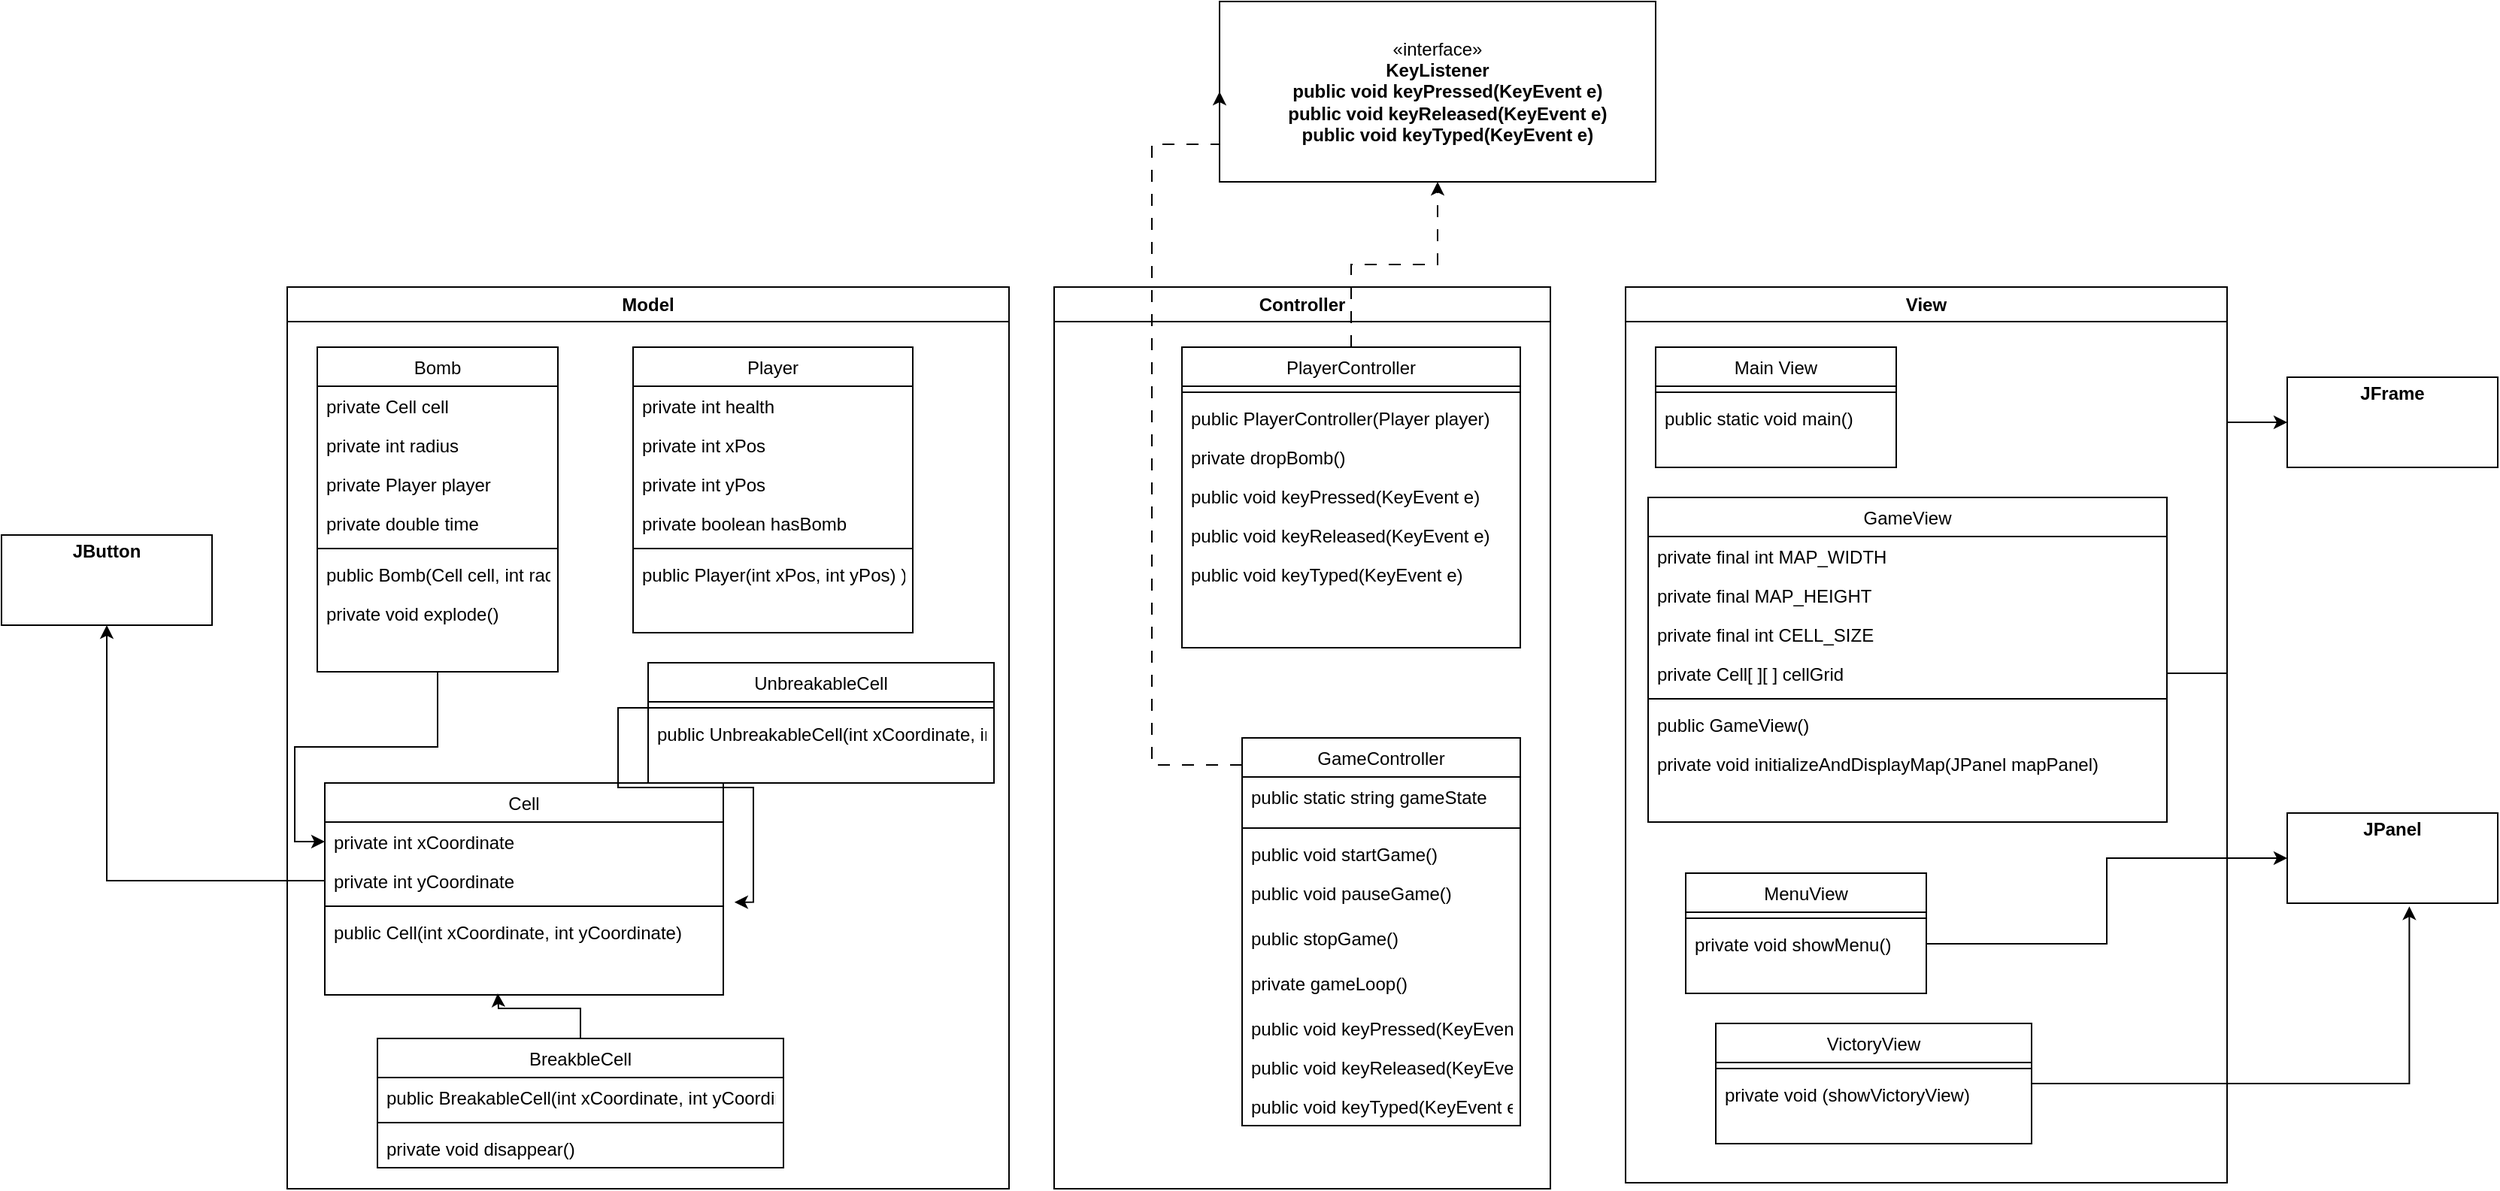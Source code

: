 <mxfile version="24.5.2" type="github">
  <diagram id="C5RBs43oDa-KdzZeNtuy" name="Page-1">
    <mxGraphModel dx="3616" dy="1164" grid="1" gridSize="10" guides="1" tooltips="1" connect="1" arrows="1" fold="1" page="1" pageScale="1" pageWidth="827" pageHeight="1169" math="0" shadow="0">
      <root>
        <mxCell id="WIyWlLk6GJQsqaUBKTNV-0" />
        <mxCell id="WIyWlLk6GJQsqaUBKTNV-1" parent="WIyWlLk6GJQsqaUBKTNV-0" />
        <mxCell id="SvHluJgoHoBo37kigCSk-29" value="Model" style="swimlane;whiteSpace=wrap;html=1;" parent="WIyWlLk6GJQsqaUBKTNV-1" vertex="1">
          <mxGeometry x="110" y="360" width="480" height="600" as="geometry" />
        </mxCell>
        <mxCell id="JDhvidMM-WUfy91cAQVG-0" value="Cell" style="swimlane;fontStyle=0;align=center;verticalAlign=top;childLayout=stackLayout;horizontal=1;startSize=26;horizontalStack=0;resizeParent=1;resizeLast=0;collapsible=1;marginBottom=0;rounded=0;shadow=0;strokeWidth=1;" parent="SvHluJgoHoBo37kigCSk-29" vertex="1">
          <mxGeometry x="25" y="330" width="265" height="141" as="geometry">
            <mxRectangle x="350" y="70" width="160" height="26" as="alternateBounds" />
          </mxGeometry>
        </mxCell>
        <mxCell id="JDhvidMM-WUfy91cAQVG-1" value="private int xCoordinate" style="text;align=left;verticalAlign=top;spacingLeft=4;spacingRight=4;overflow=hidden;rotatable=0;points=[[0,0.5],[1,0.5]];portConstraint=eastwest;" parent="JDhvidMM-WUfy91cAQVG-0" vertex="1">
          <mxGeometry y="26" width="265" height="26" as="geometry" />
        </mxCell>
        <mxCell id="JDhvidMM-WUfy91cAQVG-2" value="private int yCoordinate" style="text;align=left;verticalAlign=top;spacingLeft=4;spacingRight=4;overflow=hidden;rotatable=0;points=[[0,0.5],[1,0.5]];portConstraint=eastwest;rounded=0;shadow=0;html=0;" parent="JDhvidMM-WUfy91cAQVG-0" vertex="1">
          <mxGeometry y="52" width="265" height="26" as="geometry" />
        </mxCell>
        <mxCell id="JDhvidMM-WUfy91cAQVG-6" value="" style="line;html=1;strokeWidth=1;align=left;verticalAlign=middle;spacingTop=-1;spacingLeft=3;spacingRight=3;rotatable=0;labelPosition=right;points=[];portConstraint=eastwest;" parent="JDhvidMM-WUfy91cAQVG-0" vertex="1">
          <mxGeometry y="78" width="265" height="8" as="geometry" />
        </mxCell>
        <mxCell id="ht_oOcngCgunCOYZhGNy-42" value="public Cell(int xCoordinate, int yCoordinate)" style="text;align=left;verticalAlign=top;spacingLeft=4;spacingRight=4;overflow=hidden;rotatable=0;points=[[0,0.5],[1,0.5]];portConstraint=eastwest;rounded=0;shadow=0;html=0;" parent="JDhvidMM-WUfy91cAQVG-0" vertex="1">
          <mxGeometry y="86" width="265" height="26" as="geometry" />
        </mxCell>
        <mxCell id="SvHluJgoHoBo37kigCSk-0" value="UnbreakableCell" style="swimlane;fontStyle=0;align=center;verticalAlign=top;childLayout=stackLayout;horizontal=1;startSize=26;horizontalStack=0;resizeParent=1;resizeLast=0;collapsible=1;marginBottom=0;rounded=0;shadow=0;strokeWidth=1;" parent="SvHluJgoHoBo37kigCSk-29" vertex="1">
          <mxGeometry x="240" y="250" width="230" height="80" as="geometry">
            <mxRectangle x="350" y="70" width="160" height="26" as="alternateBounds" />
          </mxGeometry>
        </mxCell>
        <mxCell id="SvHluJgoHoBo37kigCSk-4" value="" style="line;html=1;strokeWidth=1;align=left;verticalAlign=middle;spacingTop=-1;spacingLeft=3;spacingRight=3;rotatable=0;labelPosition=right;points=[];portConstraint=eastwest;" parent="SvHluJgoHoBo37kigCSk-0" vertex="1">
          <mxGeometry y="26" width="230" height="8" as="geometry" />
        </mxCell>
        <mxCell id="ht_oOcngCgunCOYZhGNy-44" value="public UnbreakableCell(int xCoordinate, int yCoordinate)" style="text;align=left;verticalAlign=top;spacingLeft=4;spacingRight=4;overflow=hidden;rotatable=0;points=[[0,0.5],[1,0.5]];portConstraint=eastwest;rounded=0;shadow=0;html=0;" parent="SvHluJgoHoBo37kigCSk-0" vertex="1">
          <mxGeometry y="34" width="230" height="26" as="geometry" />
        </mxCell>
        <mxCell id="ht_oOcngCgunCOYZhGNy-45" style="edgeStyle=orthogonalEdgeStyle;rounded=0;orthogonalLoop=1;jettySize=auto;html=1;" parent="SvHluJgoHoBo37kigCSk-29" source="SvHluJgoHoBo37kigCSk-7" edge="1">
          <mxGeometry relative="1" as="geometry">
            <mxPoint x="140" y="470" as="targetPoint" />
          </mxGeometry>
        </mxCell>
        <mxCell id="SvHluJgoHoBo37kigCSk-7" value="BreakbleCell" style="swimlane;fontStyle=0;align=center;verticalAlign=top;childLayout=stackLayout;horizontal=1;startSize=26;horizontalStack=0;resizeParent=1;resizeLast=0;collapsible=1;marginBottom=0;rounded=0;shadow=0;strokeWidth=1;" parent="SvHluJgoHoBo37kigCSk-29" vertex="1">
          <mxGeometry x="60" y="500" width="270" height="86" as="geometry">
            <mxRectangle x="350" y="70" width="160" height="26" as="alternateBounds" />
          </mxGeometry>
        </mxCell>
        <mxCell id="ht_oOcngCgunCOYZhGNy-46" value="public BreakableCell(int xCoordinate, int yCoordinate)" style="text;align=left;verticalAlign=top;spacingLeft=4;spacingRight=4;overflow=hidden;rotatable=0;points=[[0,0.5],[1,0.5]];portConstraint=eastwest;rounded=0;shadow=0;html=0;" parent="SvHluJgoHoBo37kigCSk-7" vertex="1">
          <mxGeometry y="26" width="270" height="26" as="geometry" />
        </mxCell>
        <mxCell id="SvHluJgoHoBo37kigCSk-8" value="" style="line;html=1;strokeWidth=1;align=left;verticalAlign=middle;spacingTop=-1;spacingLeft=3;spacingRight=3;rotatable=0;labelPosition=right;points=[];portConstraint=eastwest;" parent="SvHluJgoHoBo37kigCSk-7" vertex="1">
          <mxGeometry y="52" width="270" height="8" as="geometry" />
        </mxCell>
        <mxCell id="SvHluJgoHoBo37kigCSk-12" value="private void disappear()" style="text;align=left;verticalAlign=top;spacingLeft=4;spacingRight=4;overflow=hidden;rotatable=0;points=[[0,0.5],[1,0.5]];portConstraint=eastwest;rounded=0;shadow=0;html=0;" parent="SvHluJgoHoBo37kigCSk-7" vertex="1">
          <mxGeometry y="60" width="270" height="26" as="geometry" />
        </mxCell>
        <mxCell id="LbmWd9VjXviLBl3tB9bs-0" value="" style="edgeStyle=orthogonalEdgeStyle;rounded=0;orthogonalLoop=1;jettySize=auto;html=1;" edge="1" parent="SvHluJgoHoBo37kigCSk-29" source="zkfFHV4jXpPFQw0GAbJ--17" target="JDhvidMM-WUfy91cAQVG-1">
          <mxGeometry relative="1" as="geometry" />
        </mxCell>
        <mxCell id="zkfFHV4jXpPFQw0GAbJ--17" value="Bomb" style="swimlane;fontStyle=0;align=center;verticalAlign=top;childLayout=stackLayout;horizontal=1;startSize=26;horizontalStack=0;resizeParent=1;resizeLast=0;collapsible=1;marginBottom=0;rounded=0;shadow=0;strokeWidth=1;" parent="SvHluJgoHoBo37kigCSk-29" vertex="1">
          <mxGeometry x="20" y="40" width="160" height="216" as="geometry">
            <mxRectangle x="550" y="140" width="160" height="26" as="alternateBounds" />
          </mxGeometry>
        </mxCell>
        <mxCell id="zkfFHV4jXpPFQw0GAbJ--18" value="private Cell cell" style="text;align=left;verticalAlign=top;spacingLeft=4;spacingRight=4;overflow=hidden;rotatable=0;points=[[0,0.5],[1,0.5]];portConstraint=eastwest;" parent="zkfFHV4jXpPFQw0GAbJ--17" vertex="1">
          <mxGeometry y="26" width="160" height="26" as="geometry" />
        </mxCell>
        <mxCell id="SvHluJgoHoBo37kigCSk-11" value="private int radius" style="text;align=left;verticalAlign=top;spacingLeft=4;spacingRight=4;overflow=hidden;rotatable=0;points=[[0,0.5],[1,0.5]];portConstraint=eastwest;rounded=0;shadow=0;html=0;" parent="zkfFHV4jXpPFQw0GAbJ--17" vertex="1">
          <mxGeometry y="52" width="160" height="26" as="geometry" />
        </mxCell>
        <mxCell id="ht_oOcngCgunCOYZhGNy-38" value="private Player player" style="text;align=left;verticalAlign=top;spacingLeft=4;spacingRight=4;overflow=hidden;rotatable=0;points=[[0,0.5],[1,0.5]];portConstraint=eastwest;rounded=0;shadow=0;html=0;" parent="zkfFHV4jXpPFQw0GAbJ--17" vertex="1">
          <mxGeometry y="78" width="160" height="26" as="geometry" />
        </mxCell>
        <mxCell id="zkfFHV4jXpPFQw0GAbJ--20" value="private double time" style="text;align=left;verticalAlign=top;spacingLeft=4;spacingRight=4;overflow=hidden;rotatable=0;points=[[0,0.5],[1,0.5]];portConstraint=eastwest;rounded=0;shadow=0;html=0;" parent="zkfFHV4jXpPFQw0GAbJ--17" vertex="1">
          <mxGeometry y="104" width="160" height="26" as="geometry" />
        </mxCell>
        <mxCell id="zkfFHV4jXpPFQw0GAbJ--23" value="" style="line;html=1;strokeWidth=1;align=left;verticalAlign=middle;spacingTop=-1;spacingLeft=3;spacingRight=3;rotatable=0;labelPosition=right;points=[];portConstraint=eastwest;" parent="zkfFHV4jXpPFQw0GAbJ--17" vertex="1">
          <mxGeometry y="130" width="160" height="8" as="geometry" />
        </mxCell>
        <mxCell id="ht_oOcngCgunCOYZhGNy-48" value="public Bomb(Cell cell, int radius, Player player, duble time )" style="text;align=left;verticalAlign=top;spacingLeft=4;spacingRight=4;overflow=hidden;rotatable=0;points=[[0,0.5],[1,0.5]];portConstraint=eastwest;" parent="zkfFHV4jXpPFQw0GAbJ--17" vertex="1">
          <mxGeometry y="138" width="160" height="26" as="geometry" />
        </mxCell>
        <mxCell id="SvHluJgoHoBo37kigCSk-13" value="private void explode()" style="text;align=left;verticalAlign=top;spacingLeft=4;spacingRight=4;overflow=hidden;rotatable=0;points=[[0,0.5],[1,0.5]];portConstraint=eastwest;rounded=0;shadow=0;html=0;" parent="zkfFHV4jXpPFQw0GAbJ--17" vertex="1">
          <mxGeometry y="164" width="160" height="26" as="geometry" />
        </mxCell>
        <mxCell id="SvHluJgoHoBo37kigCSk-46" style="edgeStyle=orthogonalEdgeStyle;rounded=0;orthogonalLoop=1;jettySize=auto;html=1;entryX=1.028;entryY=1.051;entryDx=0;entryDy=0;entryPerimeter=0;" parent="SvHluJgoHoBo37kigCSk-29" source="SvHluJgoHoBo37kigCSk-4" target="JDhvidMM-WUfy91cAQVG-2" edge="1">
          <mxGeometry relative="1" as="geometry" />
        </mxCell>
        <mxCell id="ht_oOcngCgunCOYZhGNy-28" value="Player" style="swimlane;fontStyle=0;align=center;verticalAlign=top;childLayout=stackLayout;horizontal=1;startSize=26;horizontalStack=0;resizeParent=1;resizeLast=0;collapsible=1;marginBottom=0;rounded=0;shadow=0;strokeWidth=1;" parent="SvHluJgoHoBo37kigCSk-29" vertex="1">
          <mxGeometry x="230" y="40" width="186" height="190" as="geometry">
            <mxRectangle x="350" y="70" width="160" height="26" as="alternateBounds" />
          </mxGeometry>
        </mxCell>
        <mxCell id="ht_oOcngCgunCOYZhGNy-32" value="private int health" style="text;align=left;verticalAlign=top;spacingLeft=4;spacingRight=4;overflow=hidden;rotatable=0;points=[[0,0.5],[1,0.5]];portConstraint=eastwest;" parent="ht_oOcngCgunCOYZhGNy-28" vertex="1">
          <mxGeometry y="26" width="186" height="26" as="geometry" />
        </mxCell>
        <mxCell id="ht_oOcngCgunCOYZhGNy-33" value="private int xPos" style="text;align=left;verticalAlign=top;spacingLeft=4;spacingRight=4;overflow=hidden;rotatable=0;points=[[0,0.5],[1,0.5]];portConstraint=eastwest;" parent="ht_oOcngCgunCOYZhGNy-28" vertex="1">
          <mxGeometry y="52" width="186" height="26" as="geometry" />
        </mxCell>
        <mxCell id="ht_oOcngCgunCOYZhGNy-34" value="private int yPos" style="text;align=left;verticalAlign=top;spacingLeft=4;spacingRight=4;overflow=hidden;rotatable=0;points=[[0,0.5],[1,0.5]];portConstraint=eastwest;" parent="ht_oOcngCgunCOYZhGNy-28" vertex="1">
          <mxGeometry y="78" width="186" height="26" as="geometry" />
        </mxCell>
        <mxCell id="ht_oOcngCgunCOYZhGNy-39" value="private boolean hasBomb" style="text;align=left;verticalAlign=top;spacingLeft=4;spacingRight=4;overflow=hidden;rotatable=0;points=[[0,0.5],[1,0.5]];portConstraint=eastwest;" parent="ht_oOcngCgunCOYZhGNy-28" vertex="1">
          <mxGeometry y="104" width="186" height="26" as="geometry" />
        </mxCell>
        <mxCell id="ht_oOcngCgunCOYZhGNy-29" value="" style="line;html=1;strokeWidth=1;align=left;verticalAlign=middle;spacingTop=-1;spacingLeft=3;spacingRight=3;rotatable=0;labelPosition=right;points=[];portConstraint=eastwest;" parent="ht_oOcngCgunCOYZhGNy-28" vertex="1">
          <mxGeometry y="130" width="186" height="8" as="geometry" />
        </mxCell>
        <mxCell id="ht_oOcngCgunCOYZhGNy-47" value="public Player(int xPos, int yPos) )" style="text;align=left;verticalAlign=top;spacingLeft=4;spacingRight=4;overflow=hidden;rotatable=0;points=[[0,0.5],[1,0.5]];portConstraint=eastwest;" parent="ht_oOcngCgunCOYZhGNy-28" vertex="1">
          <mxGeometry y="138" width="186" height="26" as="geometry" />
        </mxCell>
        <mxCell id="SvHluJgoHoBo37kigCSk-30" value="View" style="swimlane;whiteSpace=wrap;html=1;" parent="WIyWlLk6GJQsqaUBKTNV-1" vertex="1">
          <mxGeometry x="1000" y="360" width="400" height="596" as="geometry" />
        </mxCell>
        <mxCell id="SvHluJgoHoBo37kigCSk-16" value="Main View" style="swimlane;fontStyle=0;align=center;verticalAlign=top;childLayout=stackLayout;horizontal=1;startSize=26;horizontalStack=0;resizeParent=1;resizeLast=0;collapsible=1;marginBottom=0;rounded=0;shadow=0;strokeWidth=1;" parent="SvHluJgoHoBo37kigCSk-30" vertex="1">
          <mxGeometry x="20" y="40" width="160" height="80" as="geometry">
            <mxRectangle x="550" y="140" width="160" height="26" as="alternateBounds" />
          </mxGeometry>
        </mxCell>
        <mxCell id="SvHluJgoHoBo37kigCSk-20" value="" style="line;html=1;strokeWidth=1;align=left;verticalAlign=middle;spacingTop=-1;spacingLeft=3;spacingRight=3;rotatable=0;labelPosition=right;points=[];portConstraint=eastwest;" parent="SvHluJgoHoBo37kigCSk-16" vertex="1">
          <mxGeometry y="26" width="160" height="8" as="geometry" />
        </mxCell>
        <mxCell id="SvHluJgoHoBo37kigCSk-23" value="public static void main()" style="text;align=left;verticalAlign=top;spacingLeft=4;spacingRight=4;overflow=hidden;rotatable=0;points=[[0,0.5],[1,0.5]];portConstraint=eastwest;rounded=0;shadow=0;html=0;" parent="SvHluJgoHoBo37kigCSk-16" vertex="1">
          <mxGeometry y="34" width="160" height="26" as="geometry" />
        </mxCell>
        <mxCell id="ht_oOcngCgunCOYZhGNy-1" value="GameView" style="swimlane;fontStyle=0;align=center;verticalAlign=top;childLayout=stackLayout;horizontal=1;startSize=26;horizontalStack=0;resizeParent=1;resizeLast=0;collapsible=1;marginBottom=0;rounded=0;shadow=0;strokeWidth=1;" parent="SvHluJgoHoBo37kigCSk-30" vertex="1">
          <mxGeometry x="15" y="140" width="345" height="216" as="geometry">
            <mxRectangle x="550" y="140" width="160" height="26" as="alternateBounds" />
          </mxGeometry>
        </mxCell>
        <mxCell id="ht_oOcngCgunCOYZhGNy-5" value="private final int MAP_WIDTH" style="text;align=left;verticalAlign=top;spacingLeft=4;spacingRight=4;overflow=hidden;rotatable=0;points=[[0,0.5],[1,0.5]];portConstraint=eastwest;rounded=0;shadow=0;html=0;" parent="ht_oOcngCgunCOYZhGNy-1" vertex="1">
          <mxGeometry y="26" width="345" height="26" as="geometry" />
        </mxCell>
        <mxCell id="ht_oOcngCgunCOYZhGNy-8" value="private final MAP_HEIGHT" style="text;align=left;verticalAlign=top;spacingLeft=4;spacingRight=4;overflow=hidden;rotatable=0;points=[[0,0.5],[1,0.5]];portConstraint=eastwest;rounded=0;shadow=0;html=0;" parent="ht_oOcngCgunCOYZhGNy-1" vertex="1">
          <mxGeometry y="52" width="345" height="26" as="geometry" />
        </mxCell>
        <mxCell id="ht_oOcngCgunCOYZhGNy-7" value="private final int CELL_SIZE" style="text;align=left;verticalAlign=top;spacingLeft=4;spacingRight=4;overflow=hidden;rotatable=0;points=[[0,0.5],[1,0.5]];portConstraint=eastwest;rounded=0;shadow=0;html=0;" parent="ht_oOcngCgunCOYZhGNy-1" vertex="1">
          <mxGeometry y="78" width="345" height="26" as="geometry" />
        </mxCell>
        <mxCell id="ht_oOcngCgunCOYZhGNy-6" value="private Cell[ ][ ] cellGrid" style="text;align=left;verticalAlign=top;spacingLeft=4;spacingRight=4;overflow=hidden;rotatable=0;points=[[0,0.5],[1,0.5]];portConstraint=eastwest;rounded=0;shadow=0;html=0;" parent="ht_oOcngCgunCOYZhGNy-1" vertex="1">
          <mxGeometry y="104" width="345" height="26" as="geometry" />
        </mxCell>
        <mxCell id="ht_oOcngCgunCOYZhGNy-2" value="" style="line;html=1;strokeWidth=1;align=left;verticalAlign=middle;spacingTop=-1;spacingLeft=3;spacingRight=3;rotatable=0;labelPosition=right;points=[];portConstraint=eastwest;" parent="ht_oOcngCgunCOYZhGNy-1" vertex="1">
          <mxGeometry y="130" width="345" height="8" as="geometry" />
        </mxCell>
        <mxCell id="ht_oOcngCgunCOYZhGNy-3" value="public GameView()" style="text;align=left;verticalAlign=top;spacingLeft=4;spacingRight=4;overflow=hidden;rotatable=0;points=[[0,0.5],[1,0.5]];portConstraint=eastwest;rounded=0;shadow=0;html=0;" parent="ht_oOcngCgunCOYZhGNy-1" vertex="1">
          <mxGeometry y="138" width="345" height="26" as="geometry" />
        </mxCell>
        <mxCell id="ht_oOcngCgunCOYZhGNy-4" value="private void initializeAndDisplayMap(JPanel mapPanel)" style="text;align=left;verticalAlign=top;spacingLeft=4;spacingRight=4;overflow=hidden;rotatable=0;points=[[0,0.5],[1,0.5]];portConstraint=eastwest;rounded=0;shadow=0;html=0;" parent="ht_oOcngCgunCOYZhGNy-1" vertex="1">
          <mxGeometry y="164" width="345" height="26" as="geometry" />
        </mxCell>
        <mxCell id="ht_oOcngCgunCOYZhGNy-19" value="MenuView" style="swimlane;fontStyle=0;align=center;verticalAlign=top;childLayout=stackLayout;horizontal=1;startSize=26;horizontalStack=0;resizeParent=1;resizeLast=0;collapsible=1;marginBottom=0;rounded=0;shadow=0;strokeWidth=1;" parent="SvHluJgoHoBo37kigCSk-30" vertex="1">
          <mxGeometry x="40" y="390" width="160" height="80" as="geometry">
            <mxRectangle x="550" y="140" width="160" height="26" as="alternateBounds" />
          </mxGeometry>
        </mxCell>
        <mxCell id="ht_oOcngCgunCOYZhGNy-20" value="" style="line;html=1;strokeWidth=1;align=left;verticalAlign=middle;spacingTop=-1;spacingLeft=3;spacingRight=3;rotatable=0;labelPosition=right;points=[];portConstraint=eastwest;" parent="ht_oOcngCgunCOYZhGNy-19" vertex="1">
          <mxGeometry y="26" width="160" height="8" as="geometry" />
        </mxCell>
        <mxCell id="ht_oOcngCgunCOYZhGNy-21" value="private void showMenu()" style="text;align=left;verticalAlign=top;spacingLeft=4;spacingRight=4;overflow=hidden;rotatable=0;points=[[0,0.5],[1,0.5]];portConstraint=eastwest;rounded=0;shadow=0;html=0;" parent="ht_oOcngCgunCOYZhGNy-19" vertex="1">
          <mxGeometry y="34" width="160" height="26" as="geometry" />
        </mxCell>
        <mxCell id="SvHluJgoHoBo37kigCSk-31" value="Controller" style="swimlane;whiteSpace=wrap;html=1;" parent="WIyWlLk6GJQsqaUBKTNV-1" vertex="1">
          <mxGeometry x="620" y="360" width="330" height="600" as="geometry" />
        </mxCell>
        <mxCell id="SvHluJgoHoBo37kigCSk-33" value="PlayerController " style="swimlane;fontStyle=0;align=center;verticalAlign=top;childLayout=stackLayout;horizontal=1;startSize=26;horizontalStack=0;resizeParent=1;resizeLast=0;collapsible=1;marginBottom=0;rounded=0;shadow=0;strokeWidth=1;" parent="SvHluJgoHoBo37kigCSk-31" vertex="1">
          <mxGeometry x="85" y="40" width="225" height="200" as="geometry">
            <mxRectangle x="550" y="140" width="160" height="26" as="alternateBounds" />
          </mxGeometry>
        </mxCell>
        <mxCell id="SvHluJgoHoBo37kigCSk-37" value="" style="line;html=1;strokeWidth=1;align=left;verticalAlign=middle;spacingTop=-1;spacingLeft=3;spacingRight=3;rotatable=0;labelPosition=right;points=[];portConstraint=eastwest;" parent="SvHluJgoHoBo37kigCSk-33" vertex="1">
          <mxGeometry y="26" width="225" height="8" as="geometry" />
        </mxCell>
        <mxCell id="SvHluJgoHoBo37kigCSk-54" value="public PlayerController(Player player)" style="text;align=left;verticalAlign=top;spacingLeft=4;spacingRight=4;overflow=hidden;rotatable=0;points=[[0,0.5],[1,0.5]];portConstraint=eastwest;rounded=0;shadow=0;html=0;" parent="SvHluJgoHoBo37kigCSk-33" vertex="1">
          <mxGeometry y="34" width="225" height="26" as="geometry" />
        </mxCell>
        <mxCell id="LbmWd9VjXviLBl3tB9bs-32" value="private dropBomb()" style="text;align=left;verticalAlign=top;spacingLeft=4;spacingRight=4;overflow=hidden;rotatable=0;points=[[0,0.5],[1,0.5]];portConstraint=eastwest;rounded=0;shadow=0;html=0;" vertex="1" parent="SvHluJgoHoBo37kigCSk-33">
          <mxGeometry y="60" width="225" height="26" as="geometry" />
        </mxCell>
        <mxCell id="LbmWd9VjXviLBl3tB9bs-21" value="public void keyPressed(KeyEvent e)" style="text;align=left;verticalAlign=top;spacingLeft=4;spacingRight=4;overflow=hidden;rotatable=0;points=[[0,0.5],[1,0.5]];portConstraint=eastwest;rounded=0;shadow=0;html=0;" vertex="1" parent="SvHluJgoHoBo37kigCSk-33">
          <mxGeometry y="86" width="225" height="26" as="geometry" />
        </mxCell>
        <mxCell id="LbmWd9VjXviLBl3tB9bs-22" value="public void keyReleased(KeyEvent e)" style="text;align=left;verticalAlign=top;spacingLeft=4;spacingRight=4;overflow=hidden;rotatable=0;points=[[0,0.5],[1,0.5]];portConstraint=eastwest;rounded=0;shadow=0;html=0;" vertex="1" parent="SvHluJgoHoBo37kigCSk-33">
          <mxGeometry y="112" width="225" height="26" as="geometry" />
        </mxCell>
        <mxCell id="LbmWd9VjXviLBl3tB9bs-23" value="public void keyTyped(KeyEvent e)" style="text;align=left;verticalAlign=top;spacingLeft=4;spacingRight=4;overflow=hidden;rotatable=0;points=[[0,0.5],[1,0.5]];portConstraint=eastwest;rounded=0;shadow=0;html=0;" vertex="1" parent="SvHluJgoHoBo37kigCSk-33">
          <mxGeometry y="138" width="225" height="26" as="geometry" />
        </mxCell>
        <mxCell id="SvHluJgoHoBo37kigCSk-55" value="GameController" style="swimlane;fontStyle=0;align=center;verticalAlign=top;childLayout=stackLayout;horizontal=1;startSize=26;horizontalStack=0;resizeParent=1;resizeLast=0;collapsible=1;marginBottom=0;rounded=0;shadow=0;strokeWidth=1;" parent="SvHluJgoHoBo37kigCSk-31" vertex="1">
          <mxGeometry x="125" y="300" width="185" height="258" as="geometry">
            <mxRectangle x="550" y="140" width="160" height="26" as="alternateBounds" />
          </mxGeometry>
        </mxCell>
        <mxCell id="l7RGzXmuF77zUyomguBQ-0" value="public static string gameState" style="text;align=left;verticalAlign=top;spacingLeft=4;spacingRight=4;overflow=hidden;rotatable=0;points=[[0,0.5],[1,0.5]];portConstraint=eastwest;rounded=0;shadow=0;html=0;" parent="SvHluJgoHoBo37kigCSk-55" vertex="1">
          <mxGeometry y="26" width="185" height="30" as="geometry" />
        </mxCell>
        <mxCell id="SvHluJgoHoBo37kigCSk-56" value="" style="line;html=1;strokeWidth=1;align=left;verticalAlign=middle;spacingTop=-1;spacingLeft=3;spacingRight=3;rotatable=0;labelPosition=right;points=[];portConstraint=eastwest;" parent="SvHluJgoHoBo37kigCSk-55" vertex="1">
          <mxGeometry y="56" width="185" height="8" as="geometry" />
        </mxCell>
        <mxCell id="SvHluJgoHoBo37kigCSk-58" value="public void startGame()" style="text;align=left;verticalAlign=top;spacingLeft=4;spacingRight=4;overflow=hidden;rotatable=0;points=[[0,0.5],[1,0.5]];portConstraint=eastwest;rounded=0;shadow=0;html=0;" parent="SvHluJgoHoBo37kigCSk-55" vertex="1">
          <mxGeometry y="64" width="185" height="26" as="geometry" />
        </mxCell>
        <mxCell id="ht_oOcngCgunCOYZhGNy-22" value="public void pauseGame()" style="text;align=left;verticalAlign=top;spacingLeft=4;spacingRight=4;overflow=hidden;rotatable=0;points=[[0,0.5],[1,0.5]];portConstraint=eastwest;rounded=0;shadow=0;html=0;" parent="SvHluJgoHoBo37kigCSk-55" vertex="1">
          <mxGeometry y="90" width="185" height="30" as="geometry" />
        </mxCell>
        <mxCell id="ht_oOcngCgunCOYZhGNy-23" value="public stopGame()" style="text;align=left;verticalAlign=top;spacingLeft=4;spacingRight=4;overflow=hidden;rotatable=0;points=[[0,0.5],[1,0.5]];portConstraint=eastwest;rounded=0;shadow=0;html=0;" parent="SvHluJgoHoBo37kigCSk-55" vertex="1">
          <mxGeometry y="120" width="185" height="30" as="geometry" />
        </mxCell>
        <mxCell id="ht_oOcngCgunCOYZhGNy-35" value="private gameLoop()" style="text;align=left;verticalAlign=top;spacingLeft=4;spacingRight=4;overflow=hidden;rotatable=0;points=[[0,0.5],[1,0.5]];portConstraint=eastwest;rounded=0;shadow=0;html=0;" parent="SvHluJgoHoBo37kigCSk-55" vertex="1">
          <mxGeometry y="150" width="185" height="30" as="geometry" />
        </mxCell>
        <mxCell id="LbmWd9VjXviLBl3tB9bs-27" value="public void keyPressed(KeyEvent e)" style="text;align=left;verticalAlign=top;spacingLeft=4;spacingRight=4;overflow=hidden;rotatable=0;points=[[0,0.5],[1,0.5]];portConstraint=eastwest;rounded=0;shadow=0;html=0;" vertex="1" parent="SvHluJgoHoBo37kigCSk-55">
          <mxGeometry y="180" width="185" height="26" as="geometry" />
        </mxCell>
        <mxCell id="LbmWd9VjXviLBl3tB9bs-28" value="public void keyReleased(KeyEvent e)" style="text;align=left;verticalAlign=top;spacingLeft=4;spacingRight=4;overflow=hidden;rotatable=0;points=[[0,0.5],[1,0.5]];portConstraint=eastwest;rounded=0;shadow=0;html=0;" vertex="1" parent="SvHluJgoHoBo37kigCSk-55">
          <mxGeometry y="206" width="185" height="26" as="geometry" />
        </mxCell>
        <mxCell id="LbmWd9VjXviLBl3tB9bs-29" value="public void keyTyped(KeyEvent e)" style="text;align=left;verticalAlign=top;spacingLeft=4;spacingRight=4;overflow=hidden;rotatable=0;points=[[0,0.5],[1,0.5]];portConstraint=eastwest;rounded=0;shadow=0;html=0;" vertex="1" parent="SvHluJgoHoBo37kigCSk-55">
          <mxGeometry y="232" width="185" height="26" as="geometry" />
        </mxCell>
        <mxCell id="SvHluJgoHoBo37kigCSk-40" value="&lt;p style=&quot;margin:0px;margin-top:4px;text-align:center;&quot;&gt;&lt;b&gt;JButton&lt;/b&gt;&lt;/p&gt;" style="verticalAlign=top;align=left;overflow=fill;html=1;whiteSpace=wrap;" parent="WIyWlLk6GJQsqaUBKTNV-1" vertex="1">
          <mxGeometry x="-80" y="525" width="140" height="60" as="geometry" />
        </mxCell>
        <mxCell id="SvHluJgoHoBo37kigCSk-42" style="edgeStyle=orthogonalEdgeStyle;rounded=0;orthogonalLoop=1;jettySize=auto;html=1;" parent="WIyWlLk6GJQsqaUBKTNV-1" source="JDhvidMM-WUfy91cAQVG-2" target="SvHluJgoHoBo37kigCSk-40" edge="1">
          <mxGeometry relative="1" as="geometry" />
        </mxCell>
        <mxCell id="SvHluJgoHoBo37kigCSk-48" value="«interface»&lt;br&gt;&lt;b&gt;KeyListener&lt;/b&gt;&lt;div&gt;&lt;div style=&quot;&quot;&gt;&lt;b&gt;&amp;nbsp; &amp;nbsp; public void keyPressed(KeyEvent e)&lt;/b&gt;&lt;/div&gt;&lt;div&gt;&lt;b&gt;&amp;nbsp; &amp;nbsp; public void keyReleased(KeyEvent e)&lt;/b&gt;&lt;/div&gt;&lt;div&gt;&lt;b&gt;&amp;nbsp; &amp;nbsp; public void keyTyped(KeyEvent e)&lt;/b&gt;&lt;/div&gt;&lt;/div&gt;" style="html=1;whiteSpace=wrap;" parent="WIyWlLk6GJQsqaUBKTNV-1" vertex="1">
          <mxGeometry x="730" y="170" width="290" height="120" as="geometry" />
        </mxCell>
        <mxCell id="SvHluJgoHoBo37kigCSk-51" value="&lt;p style=&quot;margin:0px;margin-top:4px;text-align:center;&quot;&gt;&lt;b&gt;JFrame&lt;/b&gt;&lt;/p&gt;" style="verticalAlign=top;align=left;overflow=fill;html=1;whiteSpace=wrap;" parent="WIyWlLk6GJQsqaUBKTNV-1" vertex="1">
          <mxGeometry x="1440" y="420" width="140" height="60" as="geometry" />
        </mxCell>
        <mxCell id="ht_oOcngCgunCOYZhGNy-10" style="edgeStyle=orthogonalEdgeStyle;rounded=0;orthogonalLoop=1;jettySize=auto;html=1;entryX=0;entryY=0.5;entryDx=0;entryDy=0;" parent="WIyWlLk6GJQsqaUBKTNV-1" source="ht_oOcngCgunCOYZhGNy-6" target="SvHluJgoHoBo37kigCSk-51" edge="1">
          <mxGeometry relative="1" as="geometry" />
        </mxCell>
        <mxCell id="SvHluJgoHoBo37kigCSk-50" style="edgeStyle=orthogonalEdgeStyle;rounded=0;orthogonalLoop=1;jettySize=auto;html=1;dashed=1;dashPattern=8 8;" parent="WIyWlLk6GJQsqaUBKTNV-1" source="SvHluJgoHoBo37kigCSk-33" target="SvHluJgoHoBo37kigCSk-48" edge="1">
          <mxGeometry relative="1" as="geometry">
            <mxPoint x="720" y="300" as="targetPoint" />
          </mxGeometry>
        </mxCell>
        <mxCell id="ht_oOcngCgunCOYZhGNy-37" style="edgeStyle=orthogonalEdgeStyle;rounded=0;orthogonalLoop=1;jettySize=auto;html=1;entryX=0;entryY=0.5;entryDx=0;entryDy=0;dashed=1;dashPattern=8 8;" parent="WIyWlLk6GJQsqaUBKTNV-1" source="SvHluJgoHoBo37kigCSk-55" target="SvHluJgoHoBo37kigCSk-48" edge="1">
          <mxGeometry relative="1" as="geometry">
            <Array as="points">
              <mxPoint x="685" y="678" />
              <mxPoint x="685" y="265" />
            </Array>
          </mxGeometry>
        </mxCell>
        <mxCell id="ht_oOcngCgunCOYZhGNy-40" value="&lt;p style=&quot;margin:0px;margin-top:4px;text-align:center;&quot;&gt;&lt;b&gt;JPanel&lt;/b&gt;&lt;/p&gt;" style="verticalAlign=top;align=left;overflow=fill;html=1;whiteSpace=wrap;" parent="WIyWlLk6GJQsqaUBKTNV-1" vertex="1">
          <mxGeometry x="1440" y="710" width="140" height="60" as="geometry" />
        </mxCell>
        <mxCell id="ht_oOcngCgunCOYZhGNy-41" style="edgeStyle=orthogonalEdgeStyle;rounded=0;orthogonalLoop=1;jettySize=auto;html=1;entryX=0;entryY=0.5;entryDx=0;entryDy=0;" parent="WIyWlLk6GJQsqaUBKTNV-1" source="ht_oOcngCgunCOYZhGNy-21" target="ht_oOcngCgunCOYZhGNy-40" edge="1">
          <mxGeometry relative="1" as="geometry" />
        </mxCell>
        <mxCell id="LbmWd9VjXviLBl3tB9bs-14" value="VictoryView" style="swimlane;fontStyle=0;align=center;verticalAlign=top;childLayout=stackLayout;horizontal=1;startSize=26;horizontalStack=0;resizeParent=1;resizeLast=0;collapsible=1;marginBottom=0;rounded=0;shadow=0;strokeWidth=1;" vertex="1" parent="WIyWlLk6GJQsqaUBKTNV-1">
          <mxGeometry x="1060" y="850" width="210" height="80" as="geometry">
            <mxRectangle x="550" y="140" width="160" height="26" as="alternateBounds" />
          </mxGeometry>
        </mxCell>
        <mxCell id="LbmWd9VjXviLBl3tB9bs-15" value="" style="line;html=1;strokeWidth=1;align=left;verticalAlign=middle;spacingTop=-1;spacingLeft=3;spacingRight=3;rotatable=0;labelPosition=right;points=[];portConstraint=eastwest;" vertex="1" parent="LbmWd9VjXviLBl3tB9bs-14">
          <mxGeometry y="26" width="210" height="8" as="geometry" />
        </mxCell>
        <mxCell id="LbmWd9VjXviLBl3tB9bs-16" value="private void (showVictoryView)" style="text;align=left;verticalAlign=top;spacingLeft=4;spacingRight=4;overflow=hidden;rotatable=0;points=[[0,0.5],[1,0.5]];portConstraint=eastwest;rounded=0;shadow=0;html=0;" vertex="1" parent="LbmWd9VjXviLBl3tB9bs-14">
          <mxGeometry y="34" width="210" height="26" as="geometry" />
        </mxCell>
        <mxCell id="LbmWd9VjXviLBl3tB9bs-17" style="edgeStyle=orthogonalEdgeStyle;rounded=0;orthogonalLoop=1;jettySize=auto;html=1;entryX=0.58;entryY=1.035;entryDx=0;entryDy=0;entryPerimeter=0;" edge="1" parent="WIyWlLk6GJQsqaUBKTNV-1" source="LbmWd9VjXviLBl3tB9bs-14" target="ht_oOcngCgunCOYZhGNy-40">
          <mxGeometry relative="1" as="geometry" />
        </mxCell>
      </root>
    </mxGraphModel>
  </diagram>
</mxfile>
